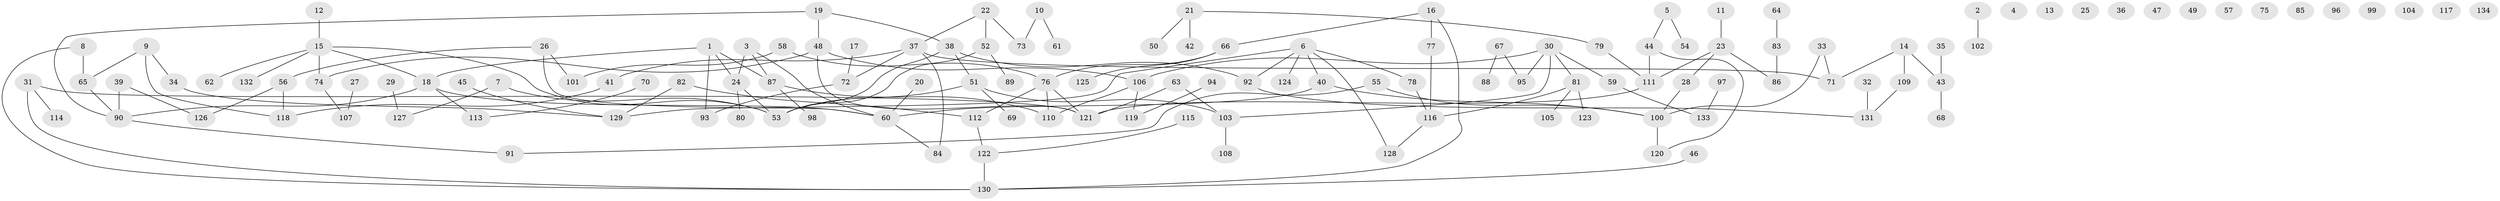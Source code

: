 // coarse degree distribution, {4: 0.10989010989010989, 0: 0.16483516483516483, 5: 0.054945054945054944, 3: 0.10989010989010989, 8: 0.03296703296703297, 2: 0.23076923076923078, 1: 0.25274725274725274, 7: 0.02197802197802198, 6: 0.02197802197802198}
// Generated by graph-tools (version 1.1) at 2025/41/03/06/25 10:41:21]
// undirected, 134 vertices, 148 edges
graph export_dot {
graph [start="1"]
  node [color=gray90,style=filled];
  1;
  2;
  3;
  4;
  5;
  6;
  7;
  8;
  9;
  10;
  11;
  12;
  13;
  14;
  15;
  16;
  17;
  18;
  19;
  20;
  21;
  22;
  23;
  24;
  25;
  26;
  27;
  28;
  29;
  30;
  31;
  32;
  33;
  34;
  35;
  36;
  37;
  38;
  39;
  40;
  41;
  42;
  43;
  44;
  45;
  46;
  47;
  48;
  49;
  50;
  51;
  52;
  53;
  54;
  55;
  56;
  57;
  58;
  59;
  60;
  61;
  62;
  63;
  64;
  65;
  66;
  67;
  68;
  69;
  70;
  71;
  72;
  73;
  74;
  75;
  76;
  77;
  78;
  79;
  80;
  81;
  82;
  83;
  84;
  85;
  86;
  87;
  88;
  89;
  90;
  91;
  92;
  93;
  94;
  95;
  96;
  97;
  98;
  99;
  100;
  101;
  102;
  103;
  104;
  105;
  106;
  107;
  108;
  109;
  110;
  111;
  112;
  113;
  114;
  115;
  116;
  117;
  118;
  119;
  120;
  121;
  122;
  123;
  124;
  125;
  126;
  127;
  128;
  129;
  130;
  131;
  132;
  133;
  134;
  1 -- 18;
  1 -- 24;
  1 -- 87;
  1 -- 93;
  2 -- 102;
  3 -- 24;
  3 -- 60;
  3 -- 87;
  5 -- 44;
  5 -- 54;
  6 -- 40;
  6 -- 78;
  6 -- 92;
  6 -- 124;
  6 -- 128;
  6 -- 129;
  7 -- 53;
  7 -- 127;
  8 -- 65;
  8 -- 130;
  9 -- 34;
  9 -- 65;
  9 -- 118;
  10 -- 61;
  10 -- 73;
  11 -- 23;
  12 -- 15;
  14 -- 43;
  14 -- 71;
  14 -- 109;
  15 -- 18;
  15 -- 53;
  15 -- 62;
  15 -- 74;
  15 -- 132;
  16 -- 66;
  16 -- 77;
  16 -- 130;
  17 -- 72;
  18 -- 60;
  18 -- 90;
  18 -- 113;
  19 -- 38;
  19 -- 48;
  19 -- 90;
  20 -- 60;
  21 -- 42;
  21 -- 50;
  21 -- 79;
  22 -- 37;
  22 -- 52;
  22 -- 73;
  23 -- 28;
  23 -- 86;
  23 -- 111;
  24 -- 53;
  24 -- 80;
  26 -- 56;
  26 -- 60;
  26 -- 101;
  27 -- 107;
  28 -- 100;
  29 -- 127;
  30 -- 59;
  30 -- 81;
  30 -- 95;
  30 -- 103;
  30 -- 106;
  31 -- 114;
  31 -- 121;
  31 -- 130;
  32 -- 131;
  33 -- 71;
  33 -- 100;
  34 -- 129;
  35 -- 43;
  37 -- 41;
  37 -- 71;
  37 -- 72;
  37 -- 84;
  38 -- 51;
  38 -- 53;
  38 -- 92;
  39 -- 90;
  39 -- 126;
  40 -- 60;
  40 -- 100;
  41 -- 118;
  43 -- 68;
  44 -- 111;
  44 -- 120;
  45 -- 129;
  46 -- 130;
  48 -- 74;
  48 -- 106;
  48 -- 121;
  51 -- 53;
  51 -- 69;
  51 -- 103;
  52 -- 53;
  52 -- 89;
  55 -- 91;
  55 -- 100;
  56 -- 118;
  56 -- 126;
  58 -- 76;
  58 -- 101;
  59 -- 133;
  60 -- 84;
  63 -- 103;
  63 -- 121;
  64 -- 83;
  65 -- 90;
  66 -- 76;
  66 -- 125;
  67 -- 88;
  67 -- 95;
  70 -- 113;
  72 -- 93;
  74 -- 107;
  76 -- 110;
  76 -- 112;
  76 -- 121;
  77 -- 116;
  78 -- 116;
  79 -- 111;
  81 -- 105;
  81 -- 116;
  81 -- 123;
  82 -- 112;
  82 -- 129;
  83 -- 86;
  87 -- 98;
  87 -- 110;
  90 -- 91;
  92 -- 131;
  94 -- 119;
  97 -- 133;
  100 -- 120;
  103 -- 108;
  106 -- 110;
  106 -- 119;
  109 -- 131;
  111 -- 121;
  112 -- 122;
  115 -- 122;
  116 -- 128;
  122 -- 130;
}
